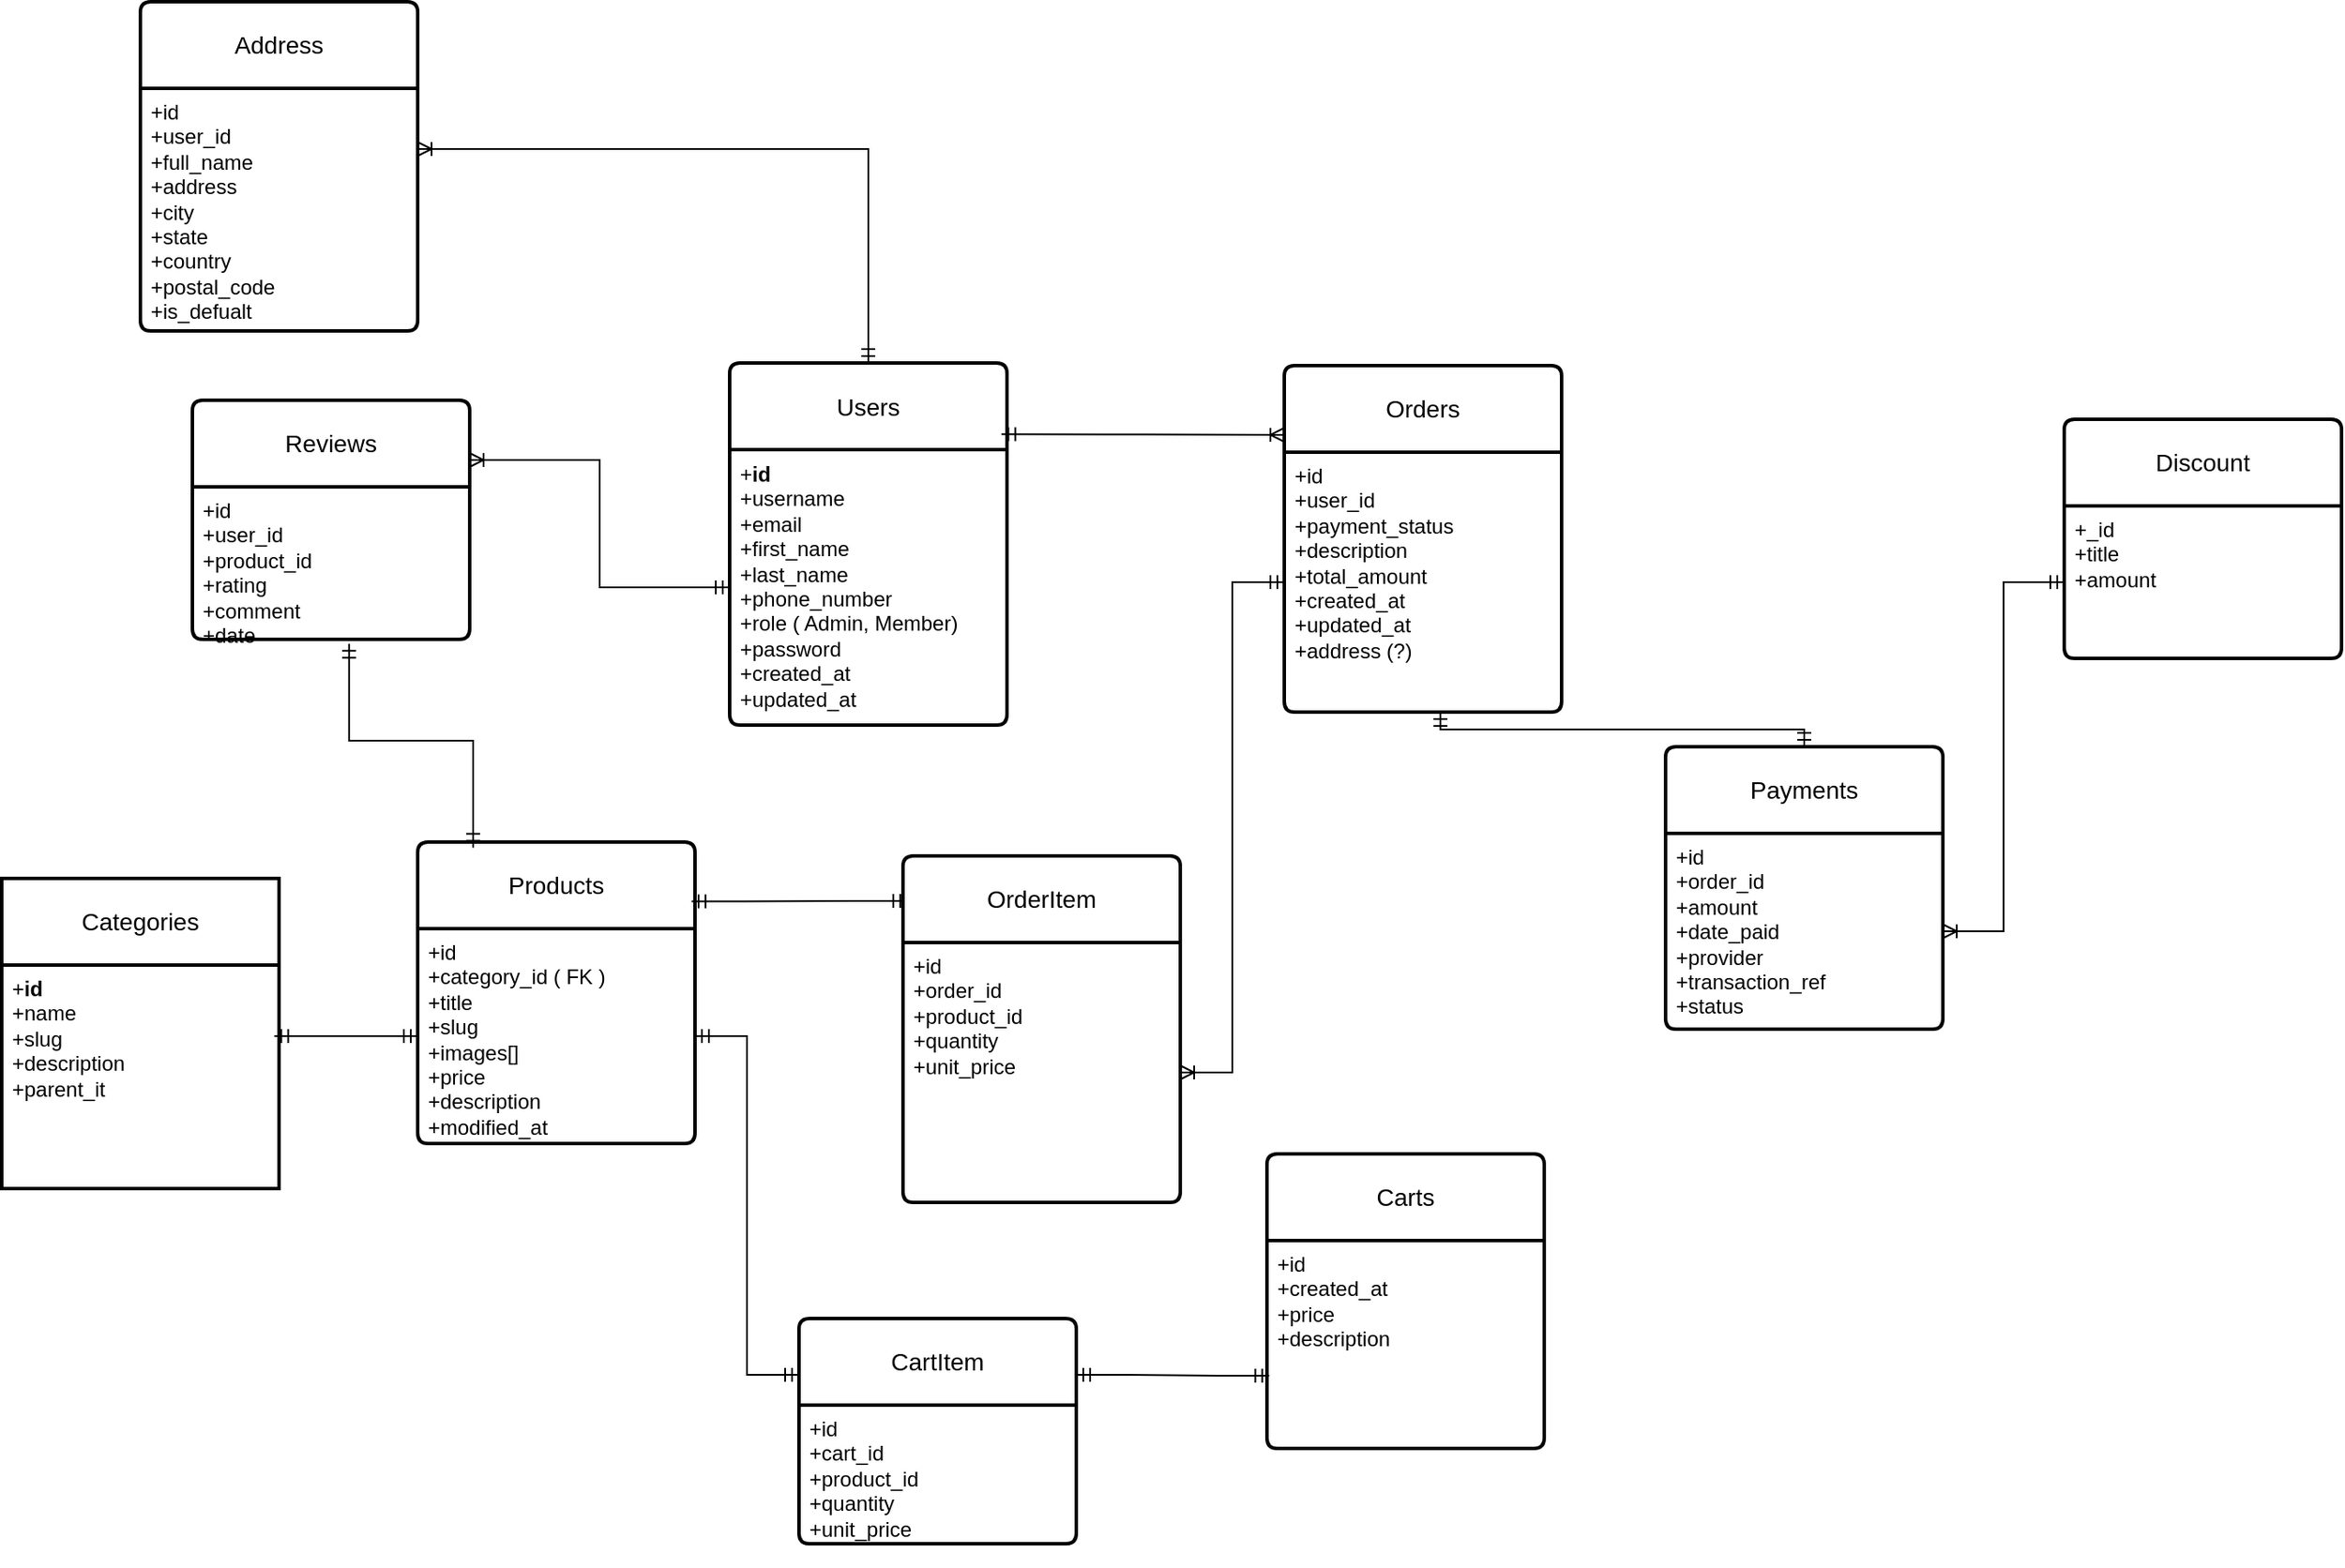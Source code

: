 <mxfile version="28.0.6">
  <diagram name="Page-1" id="btmSYm9jForQ5XVfh5Gz">
    <mxGraphModel dx="1226" dy="733" grid="1" gridSize="10" guides="1" tooltips="1" connect="1" arrows="1" fold="1" page="1" pageScale="1" pageWidth="850" pageHeight="1100" math="0" shadow="0">
      <root>
        <mxCell id="0" />
        <mxCell id="1" parent="0" />
        <mxCell id="0drqYQn-wDoE4DIGYVmB-5" value="Categories" style="swimlane;childLayout=stackLayout;horizontal=1;startSize=50;horizontalStack=0;rounded=1;fontSize=14;fontStyle=0;strokeWidth=2;resizeParent=0;resizeLast=1;shadow=0;dashed=0;align=center;arcSize=0;whiteSpace=wrap;html=1;" parent="1" vertex="1">
          <mxGeometry x="390" y="616" width="160" height="179" as="geometry">
            <mxRectangle x="-270" y="180" width="70" height="50" as="alternateBounds" />
          </mxGeometry>
        </mxCell>
        <mxCell id="0drqYQn-wDoE4DIGYVmB-6" value="+&lt;b&gt;id&lt;/b&gt;&lt;div&gt;+name&lt;/div&gt;&lt;div&gt;+slug&lt;/div&gt;&lt;div&gt;+description&lt;/div&gt;&lt;div&gt;+parent_it&lt;/div&gt;" style="align=left;strokeColor=none;fillColor=none;spacingLeft=4;spacingRight=4;fontSize=12;verticalAlign=top;resizable=0;rotatable=0;part=1;html=1;whiteSpace=wrap;" parent="0drqYQn-wDoE4DIGYVmB-5" vertex="1">
          <mxGeometry y="50" width="160" height="129" as="geometry" />
        </mxCell>
        <mxCell id="0drqYQn-wDoE4DIGYVmB-7" value="Carts" style="swimlane;childLayout=stackLayout;horizontal=1;startSize=50;horizontalStack=0;rounded=1;fontSize=14;fontStyle=0;strokeWidth=2;resizeParent=0;resizeLast=1;shadow=0;dashed=0;align=center;arcSize=4;whiteSpace=wrap;html=1;" parent="1" vertex="1">
          <mxGeometry x="1120" y="775" width="160" height="170" as="geometry">
            <mxRectangle x="590" y="400" width="80" height="50" as="alternateBounds" />
          </mxGeometry>
        </mxCell>
        <mxCell id="0drqYQn-wDoE4DIGYVmB-8" value="+id&lt;br&gt;&lt;div&gt;&lt;div&gt;+created_at&lt;/div&gt;&lt;div&gt;+price&lt;/div&gt;&lt;div&gt;+description&lt;/div&gt;&lt;/div&gt;" style="align=left;strokeColor=none;fillColor=none;spacingLeft=4;spacingRight=4;fontSize=12;verticalAlign=top;resizable=0;rotatable=0;part=1;html=1;whiteSpace=wrap;" parent="0drqYQn-wDoE4DIGYVmB-7" vertex="1">
          <mxGeometry y="50" width="160" height="120" as="geometry" />
        </mxCell>
        <mxCell id="0drqYQn-wDoE4DIGYVmB-9" value="Discount" style="swimlane;childLayout=stackLayout;horizontal=1;startSize=50;horizontalStack=0;rounded=1;fontSize=14;fontStyle=0;strokeWidth=2;resizeParent=0;resizeLast=1;shadow=0;dashed=0;align=center;arcSize=4;whiteSpace=wrap;html=1;" parent="1" vertex="1">
          <mxGeometry x="1580" y="351" width="160" height="138" as="geometry">
            <mxRectangle x="570" y="180" width="80" height="50" as="alternateBounds" />
          </mxGeometry>
        </mxCell>
        <mxCell id="0drqYQn-wDoE4DIGYVmB-10" value="+_id&lt;div&gt;+title&lt;/div&gt;&lt;div&gt;+amount&lt;/div&gt;" style="align=left;strokeColor=none;fillColor=none;spacingLeft=4;spacingRight=4;fontSize=12;verticalAlign=top;resizable=0;rotatable=0;part=1;html=1;whiteSpace=wrap;" parent="0drqYQn-wDoE4DIGYVmB-9" vertex="1">
          <mxGeometry y="50" width="160" height="88" as="geometry" />
        </mxCell>
        <mxCell id="0drqYQn-wDoE4DIGYVmB-11" value="Payments" style="swimlane;childLayout=stackLayout;horizontal=1;startSize=50;horizontalStack=0;rounded=1;fontSize=14;fontStyle=0;strokeWidth=2;resizeParent=0;resizeLast=1;shadow=0;dashed=0;align=center;arcSize=4;whiteSpace=wrap;html=1;" parent="1" vertex="1">
          <mxGeometry x="1350" y="540" width="160" height="163" as="geometry">
            <mxRectangle x="865" y="427" width="80" height="50" as="alternateBounds" />
          </mxGeometry>
        </mxCell>
        <mxCell id="0drqYQn-wDoE4DIGYVmB-12" value="+id&lt;br&gt;+order_id&lt;div&gt;&lt;span style=&quot;background-color: transparent; color: light-dark(rgb(0, 0, 0), rgb(255, 255, 255));&quot;&gt;+amount&lt;/span&gt;&lt;/div&gt;&lt;div&gt;+date_paid&lt;br&gt;+provider&lt;br&gt;+transaction_ref&lt;br&gt;&lt;div&gt;+status&lt;/div&gt;&lt;/div&gt;" style="align=left;strokeColor=none;fillColor=none;spacingLeft=4;spacingRight=4;fontSize=12;verticalAlign=top;resizable=0;rotatable=0;part=1;html=1;whiteSpace=wrap;" parent="0drqYQn-wDoE4DIGYVmB-11" vertex="1">
          <mxGeometry y="50" width="160" height="113" as="geometry" />
        </mxCell>
        <mxCell id="0drqYQn-wDoE4DIGYVmB-13" value="Orders" style="swimlane;childLayout=stackLayout;horizontal=1;startSize=50;horizontalStack=0;rounded=1;fontSize=14;fontStyle=0;strokeWidth=2;resizeParent=0;resizeLast=1;shadow=0;dashed=0;align=center;arcSize=4;whiteSpace=wrap;html=1;" parent="1" vertex="1">
          <mxGeometry x="1130" y="320" width="160" height="200" as="geometry">
            <mxRectangle x="250" y="300" width="80" height="50" as="alternateBounds" />
          </mxGeometry>
        </mxCell>
        <mxCell id="0drqYQn-wDoE4DIGYVmB-14" value="+id&lt;div&gt;&lt;span style=&quot;background-color: transparent; color: light-dark(rgb(0, 0, 0), rgb(255, 255, 255));&quot;&gt;+user_id&lt;/span&gt;&lt;/div&gt;&lt;div&gt;&lt;span style=&quot;background-color: transparent; color: light-dark(rgb(0, 0, 0), rgb(255, 255, 255));&quot;&gt;+payment_status&lt;/span&gt;&lt;div&gt;+description&lt;/div&gt;&lt;div&gt;+total_amount&lt;/div&gt;&lt;div&gt;+created_at&lt;/div&gt;&lt;div&gt;+updated_at&lt;/div&gt;&lt;div&gt;+address (?)&lt;/div&gt;&lt;/div&gt;" style="align=left;strokeColor=none;fillColor=none;spacingLeft=4;spacingRight=4;fontSize=12;verticalAlign=top;resizable=0;rotatable=0;part=1;html=1;whiteSpace=wrap;" parent="0drqYQn-wDoE4DIGYVmB-13" vertex="1">
          <mxGeometry y="50" width="160" height="150" as="geometry" />
        </mxCell>
        <mxCell id="0drqYQn-wDoE4DIGYVmB-15" value="Products" style="swimlane;childLayout=stackLayout;horizontal=1;startSize=50;horizontalStack=0;rounded=1;fontSize=14;fontStyle=0;strokeWidth=2;resizeParent=0;resizeLast=1;shadow=0;dashed=0;align=center;arcSize=4;whiteSpace=wrap;html=1;" parent="1" vertex="1">
          <mxGeometry x="630" y="595" width="160" height="174" as="geometry">
            <mxRectangle x="-90" y="30" width="160" height="50" as="alternateBounds" />
          </mxGeometry>
        </mxCell>
        <mxCell id="0drqYQn-wDoE4DIGYVmB-16" value="&lt;div&gt;&lt;div&gt;+id&lt;br&gt;+category_id ( FK )&lt;br&gt;&lt;div&gt;&lt;div&gt;+title&lt;/div&gt;&lt;div&gt;+slug&lt;/div&gt;&lt;div&gt;+images[]&lt;/div&gt;&lt;div&gt;+price&lt;/div&gt;&lt;div&gt;+description&lt;br&gt;+modified_at&lt;/div&gt;&lt;/div&gt;&lt;/div&gt;&lt;/div&gt;" style="align=left;strokeColor=none;fillColor=none;spacingLeft=4;spacingRight=4;fontSize=12;verticalAlign=top;resizable=0;rotatable=0;part=1;html=1;whiteSpace=wrap;" parent="0drqYQn-wDoE4DIGYVmB-15" vertex="1">
          <mxGeometry y="50" width="160" height="124" as="geometry" />
        </mxCell>
        <mxCell id="0drqYQn-wDoE4DIGYVmB-18" value="" style="edgeStyle=orthogonalEdgeStyle;fontSize=12;html=1;endArrow=ERoneToMany;startArrow=ERmandOne;rounded=0;exitX=0;exitY=0.5;exitDx=0;exitDy=0;entryX=1;entryY=0.5;entryDx=0;entryDy=0;" parent="1" source="0drqYQn-wDoE4DIGYVmB-10" target="0drqYQn-wDoE4DIGYVmB-12" edge="1">
          <mxGeometry width="100" height="100" relative="1" as="geometry">
            <mxPoint x="1445" y="851" as="sourcePoint" />
            <mxPoint x="1270" y="801" as="targetPoint" />
          </mxGeometry>
        </mxCell>
        <mxCell id="0drqYQn-wDoE4DIGYVmB-19" value="" style="edgeStyle=entityRelationEdgeStyle;fontSize=12;html=1;endArrow=ERmandOne;startArrow=ERmandOne;rounded=0;exitX=0.983;exitY=0.318;exitDx=0;exitDy=0;exitPerimeter=0;entryX=0;entryY=0.5;entryDx=0;entryDy=0;" parent="1" source="0drqYQn-wDoE4DIGYVmB-6" target="0drqYQn-wDoE4DIGYVmB-16" edge="1">
          <mxGeometry width="100" height="100" relative="1" as="geometry">
            <mxPoint x="800" y="570" as="sourcePoint" />
            <mxPoint x="900" y="470" as="targetPoint" />
          </mxGeometry>
        </mxCell>
        <mxCell id="0drqYQn-wDoE4DIGYVmB-20" value="" style="edgeStyle=entityRelationEdgeStyle;fontSize=12;html=1;endArrow=ERmandOne;startArrow=ERmandOne;rounded=0;exitX=0.988;exitY=0.197;exitDx=0;exitDy=0;entryX=0.015;entryY=0.13;entryDx=0;entryDy=0;exitPerimeter=0;entryPerimeter=0;" parent="1" source="0drqYQn-wDoE4DIGYVmB-15" target="1NHplflFDarCHsUJ5OUr-4" edge="1">
          <mxGeometry width="100" height="100" relative="1" as="geometry">
            <mxPoint x="792.4" y="707.908" as="sourcePoint" />
            <mxPoint x="910.0" y="708.92" as="targetPoint" />
            <Array as="points">
              <mxPoint x="863.36" y="822.76" />
            </Array>
          </mxGeometry>
        </mxCell>
        <mxCell id="0drqYQn-wDoE4DIGYVmB-21" value="" style="edgeStyle=orthogonalEdgeStyle;fontSize=12;html=1;endArrow=ERmandOne;startArrow=ERmandOne;rounded=0;exitX=0.5;exitY=0;exitDx=0;exitDy=0;entryX=0.563;entryY=1;entryDx=0;entryDy=0;entryPerimeter=0;" parent="1" source="0drqYQn-wDoE4DIGYVmB-11" target="0drqYQn-wDoE4DIGYVmB-14" edge="1">
          <mxGeometry width="100" height="100" relative="1" as="geometry">
            <mxPoint x="1279" y="610" as="sourcePoint" />
            <mxPoint x="1160" y="651" as="targetPoint" />
          </mxGeometry>
        </mxCell>
        <mxCell id="0drqYQn-wDoE4DIGYVmB-23" value="Users" style="swimlane;childLayout=stackLayout;horizontal=1;startSize=50;horizontalStack=0;rounded=1;fontSize=14;fontStyle=0;strokeWidth=2;resizeParent=0;resizeLast=1;shadow=0;dashed=0;align=center;arcSize=4;whiteSpace=wrap;html=1;" parent="1" vertex="1">
          <mxGeometry x="810" y="318.5" width="160" height="209" as="geometry">
            <mxRectangle x="570" y="180" width="80" height="50" as="alternateBounds" />
          </mxGeometry>
        </mxCell>
        <mxCell id="0drqYQn-wDoE4DIGYVmB-24" value="+&lt;b&gt;id&lt;/b&gt;&lt;div&gt;+username&lt;/div&gt;&lt;div&gt;+email&lt;/div&gt;&lt;div&gt;+first_name&lt;/div&gt;&lt;div&gt;+last_name&lt;/div&gt;&lt;div&gt;+phone_number&lt;/div&gt;&lt;div&gt;+role ( Admin, Member)&lt;/div&gt;&lt;div&gt;+password&lt;br&gt;+created_at&lt;br&gt;+updated_at&lt;/div&gt;" style="align=left;strokeColor=none;fillColor=none;spacingLeft=4;spacingRight=4;fontSize=12;verticalAlign=top;resizable=0;rotatable=0;part=1;html=1;whiteSpace=wrap;" parent="0drqYQn-wDoE4DIGYVmB-23" vertex="1">
          <mxGeometry y="50" width="160" height="159" as="geometry" />
        </mxCell>
        <mxCell id="1NHplflFDarCHsUJ5OUr-1" value="Reviews" style="swimlane;childLayout=stackLayout;horizontal=1;startSize=50;horizontalStack=0;rounded=1;fontSize=14;fontStyle=0;strokeWidth=2;resizeParent=0;resizeLast=1;shadow=0;dashed=0;align=center;arcSize=4;whiteSpace=wrap;html=1;" vertex="1" parent="1">
          <mxGeometry x="500" y="340" width="160" height="138" as="geometry">
            <mxRectangle x="570" y="180" width="80" height="50" as="alternateBounds" />
          </mxGeometry>
        </mxCell>
        <mxCell id="1NHplflFDarCHsUJ5OUr-2" value="+id&lt;br&gt;+user_id&lt;br&gt;+product_id&lt;br&gt;+rating&lt;br&gt;&lt;div&gt;+comment&lt;/div&gt;&lt;div&gt;+date&lt;/div&gt;" style="align=left;strokeColor=none;fillColor=none;spacingLeft=4;spacingRight=4;fontSize=12;verticalAlign=top;resizable=0;rotatable=0;part=1;html=1;whiteSpace=wrap;" vertex="1" parent="1NHplflFDarCHsUJ5OUr-1">
          <mxGeometry y="50" width="160" height="88" as="geometry" />
        </mxCell>
        <mxCell id="1NHplflFDarCHsUJ5OUr-3" value="" style="edgeStyle=orthogonalEdgeStyle;fontSize=12;html=1;endArrow=ERoneToMany;startArrow=ERmandOne;rounded=0;exitX=0.98;exitY=0.197;exitDx=0;exitDy=0;exitPerimeter=0;entryX=0;entryY=0.2;entryDx=0;entryDy=0;entryPerimeter=0;" edge="1" parent="1" source="0drqYQn-wDoE4DIGYVmB-23" target="0drqYQn-wDoE4DIGYVmB-13">
          <mxGeometry width="100" height="100" relative="1" as="geometry">
            <mxPoint x="940" y="390" as="sourcePoint" />
            <mxPoint x="1020" y="391" as="targetPoint" />
          </mxGeometry>
        </mxCell>
        <mxCell id="1NHplflFDarCHsUJ5OUr-4" value="OrderItem" style="swimlane;childLayout=stackLayout;horizontal=1;startSize=50;horizontalStack=0;rounded=1;fontSize=14;fontStyle=0;strokeWidth=2;resizeParent=0;resizeLast=1;shadow=0;dashed=0;align=center;arcSize=4;whiteSpace=wrap;html=1;" vertex="1" parent="1">
          <mxGeometry x="910" y="603" width="160" height="200" as="geometry">
            <mxRectangle x="250" y="300" width="80" height="50" as="alternateBounds" />
          </mxGeometry>
        </mxCell>
        <mxCell id="1NHplflFDarCHsUJ5OUr-5" value="+id&lt;div&gt;&lt;span style=&quot;background-color: transparent; color: light-dark(rgb(0, 0, 0), rgb(255, 255, 255));&quot;&gt;+order_id&lt;/span&gt;&lt;/div&gt;&lt;div&gt;&lt;span style=&quot;background-color: transparent; color: light-dark(rgb(0, 0, 0), rgb(255, 255, 255));&quot;&gt;+product_id&lt;/span&gt;&lt;/div&gt;&lt;div&gt;&lt;span style=&quot;background-color: transparent; color: light-dark(rgb(0, 0, 0), rgb(255, 255, 255));&quot;&gt;+quantity&lt;/span&gt;&lt;div&gt;+unit_price&lt;/div&gt;&lt;/div&gt;" style="align=left;strokeColor=none;fillColor=none;spacingLeft=4;spacingRight=4;fontSize=12;verticalAlign=top;resizable=0;rotatable=0;part=1;html=1;whiteSpace=wrap;" vertex="1" parent="1NHplflFDarCHsUJ5OUr-4">
          <mxGeometry y="50" width="160" height="150" as="geometry" />
        </mxCell>
        <mxCell id="1NHplflFDarCHsUJ5OUr-6" value="Address" style="swimlane;childLayout=stackLayout;horizontal=1;startSize=50;horizontalStack=0;rounded=1;fontSize=14;fontStyle=0;strokeWidth=2;resizeParent=0;resizeLast=1;shadow=0;dashed=0;align=center;arcSize=4;whiteSpace=wrap;html=1;" vertex="1" parent="1">
          <mxGeometry x="470" y="110" width="160" height="190" as="geometry">
            <mxRectangle x="570" y="180" width="80" height="50" as="alternateBounds" />
          </mxGeometry>
        </mxCell>
        <mxCell id="1NHplflFDarCHsUJ5OUr-7" value="+id&lt;div&gt;+user_id&lt;/div&gt;&lt;div&gt;+full_name&lt;br&gt;+address&lt;/div&gt;&lt;div&gt;+city&lt;br&gt;+state&lt;br&gt;+country&lt;/div&gt;&lt;div&gt;+postal_code&lt;br&gt;+is_defualt&lt;/div&gt;" style="align=left;strokeColor=none;fillColor=none;spacingLeft=4;spacingRight=4;fontSize=12;verticalAlign=top;resizable=0;rotatable=0;part=1;html=1;whiteSpace=wrap;" vertex="1" parent="1NHplflFDarCHsUJ5OUr-6">
          <mxGeometry y="50" width="160" height="140" as="geometry" />
        </mxCell>
        <mxCell id="1NHplflFDarCHsUJ5OUr-8" value="CartItem" style="swimlane;childLayout=stackLayout;horizontal=1;startSize=50;horizontalStack=0;rounded=1;fontSize=14;fontStyle=0;strokeWidth=2;resizeParent=0;resizeLast=1;shadow=0;dashed=0;align=center;arcSize=4;whiteSpace=wrap;html=1;" vertex="1" parent="1">
          <mxGeometry x="850" y="870" width="160" height="130" as="geometry">
            <mxRectangle x="-90" y="30" width="160" height="50" as="alternateBounds" />
          </mxGeometry>
        </mxCell>
        <mxCell id="1NHplflFDarCHsUJ5OUr-9" value="+id&lt;div&gt;&lt;span style=&quot;background-color: transparent; color: light-dark(rgb(0, 0, 0), rgb(255, 255, 255));&quot;&gt;+cart_id&lt;/span&gt;&lt;/div&gt;&lt;div&gt;&lt;span style=&quot;background-color: transparent; color: light-dark(rgb(0, 0, 0), rgb(255, 255, 255));&quot;&gt;+product_id&lt;/span&gt;&lt;/div&gt;&lt;div&gt;&lt;span style=&quot;background-color: transparent; color: light-dark(rgb(0, 0, 0), rgb(255, 255, 255));&quot;&gt;+quantity&lt;br&gt;+unit_price&lt;br&gt;&lt;/span&gt;&lt;div&gt;&lt;br&gt;&lt;/div&gt;&lt;/div&gt;" style="align=left;strokeColor=none;fillColor=none;spacingLeft=4;spacingRight=4;fontSize=12;verticalAlign=top;resizable=0;rotatable=0;part=1;html=1;whiteSpace=wrap;" vertex="1" parent="1NHplflFDarCHsUJ5OUr-8">
          <mxGeometry y="50" width="160" height="80" as="geometry" />
        </mxCell>
        <mxCell id="1NHplflFDarCHsUJ5OUr-12" value="" style="edgeStyle=orthogonalEdgeStyle;fontSize=12;html=1;endArrow=ERoneToMany;startArrow=ERmandOne;rounded=0;exitX=0;exitY=0.5;exitDx=0;exitDy=0;entryX=1;entryY=0.25;entryDx=0;entryDy=0;" edge="1" parent="1" source="0drqYQn-wDoE4DIGYVmB-24" target="1NHplflFDarCHsUJ5OUr-1">
          <mxGeometry width="100" height="100" relative="1" as="geometry">
            <mxPoint x="730.0" y="456.927" as="sourcePoint" />
            <mxPoint x="560" y="430" as="targetPoint" />
          </mxGeometry>
        </mxCell>
        <mxCell id="1NHplflFDarCHsUJ5OUr-13" value="" style="edgeStyle=orthogonalEdgeStyle;fontSize=12;html=1;endArrow=ERoneToMany;startArrow=ERmandOne;rounded=0;exitX=0.5;exitY=0;exitDx=0;exitDy=0;entryX=1;entryY=0.25;entryDx=0;entryDy=0;" edge="1" parent="1" source="0drqYQn-wDoE4DIGYVmB-23" target="1NHplflFDarCHsUJ5OUr-7">
          <mxGeometry width="100" height="100" relative="1" as="geometry">
            <mxPoint x="720" y="272" as="sourcePoint" />
            <mxPoint x="883" y="240" as="targetPoint" />
          </mxGeometry>
        </mxCell>
        <mxCell id="1NHplflFDarCHsUJ5OUr-15" value="" style="edgeStyle=orthogonalEdgeStyle;fontSize=12;html=1;endArrow=ERmandOne;startArrow=ERmandOne;rounded=0;exitX=0.2;exitY=0.019;exitDx=0;exitDy=0;exitPerimeter=0;entryX=0.565;entryY=1.03;entryDx=0;entryDy=0;entryPerimeter=0;" edge="1" parent="1" source="0drqYQn-wDoE4DIGYVmB-15" target="1NHplflFDarCHsUJ5OUr-2">
          <mxGeometry width="100" height="100" relative="1" as="geometry">
            <mxPoint x="705" y="569" as="sourcePoint" />
            <mxPoint x="665" y="447" as="targetPoint" />
          </mxGeometry>
        </mxCell>
        <mxCell id="1NHplflFDarCHsUJ5OUr-21" value="" style="edgeStyle=entityRelationEdgeStyle;fontSize=12;html=1;endArrow=ERoneToMany;startArrow=ERmandOne;rounded=0;entryX=1;entryY=0.5;entryDx=0;entryDy=0;exitX=0;exitY=0.5;exitDx=0;exitDy=0;" edge="1" parent="1" source="0drqYQn-wDoE4DIGYVmB-14" target="1NHplflFDarCHsUJ5OUr-5">
          <mxGeometry width="100" height="100" relative="1" as="geometry">
            <mxPoint x="1120" y="550" as="sourcePoint" />
            <mxPoint x="1073.6" y="712.2" as="targetPoint" />
          </mxGeometry>
        </mxCell>
        <mxCell id="1NHplflFDarCHsUJ5OUr-22" value="" style="edgeStyle=entityRelationEdgeStyle;fontSize=12;html=1;endArrow=ERmandOne;startArrow=ERmandOne;rounded=0;entryX=0.008;entryY=0.65;entryDx=0;entryDy=0;entryPerimeter=0;exitX=1;exitY=0.25;exitDx=0;exitDy=0;" edge="1" parent="1" source="1NHplflFDarCHsUJ5OUr-8" target="0drqYQn-wDoE4DIGYVmB-8">
          <mxGeometry width="100" height="100" relative="1" as="geometry">
            <mxPoint x="1010" y="680" as="sourcePoint" />
            <mxPoint x="1110" y="580" as="targetPoint" />
          </mxGeometry>
        </mxCell>
        <mxCell id="1NHplflFDarCHsUJ5OUr-23" value="" style="edgeStyle=entityRelationEdgeStyle;fontSize=12;html=1;endArrow=ERmandOne;startArrow=ERmandOne;rounded=0;exitX=1;exitY=0.5;exitDx=0;exitDy=0;entryX=0;entryY=0.25;entryDx=0;entryDy=0;" edge="1" parent="1" source="0drqYQn-wDoE4DIGYVmB-16" target="1NHplflFDarCHsUJ5OUr-8">
          <mxGeometry width="100" height="100" relative="1" as="geometry">
            <mxPoint x="810" y="710" as="sourcePoint" />
            <mxPoint x="870" y="842" as="targetPoint" />
          </mxGeometry>
        </mxCell>
      </root>
    </mxGraphModel>
  </diagram>
</mxfile>
